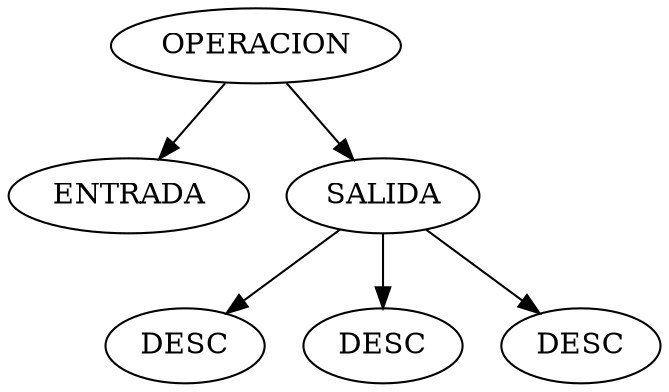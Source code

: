 digraph G
{
N0R0n0 [label="OPERACION"];
N1R0n0 [label=<ENTRADA>];
N1R0n1 [label="SALIDA"];
N2R0n0 [label=<DESC>];
N2R0n1 [label=<DESC>];
N2R0n2 [label=<DESC>];

N0R0n0 -> N1R0n0;
N0R0n0 -> N1R0n1;
N1R0n1 -> N2R0n0;
N1R0n1 -> N2R0n1;
N1R0n1 -> N2R0n2;

}
